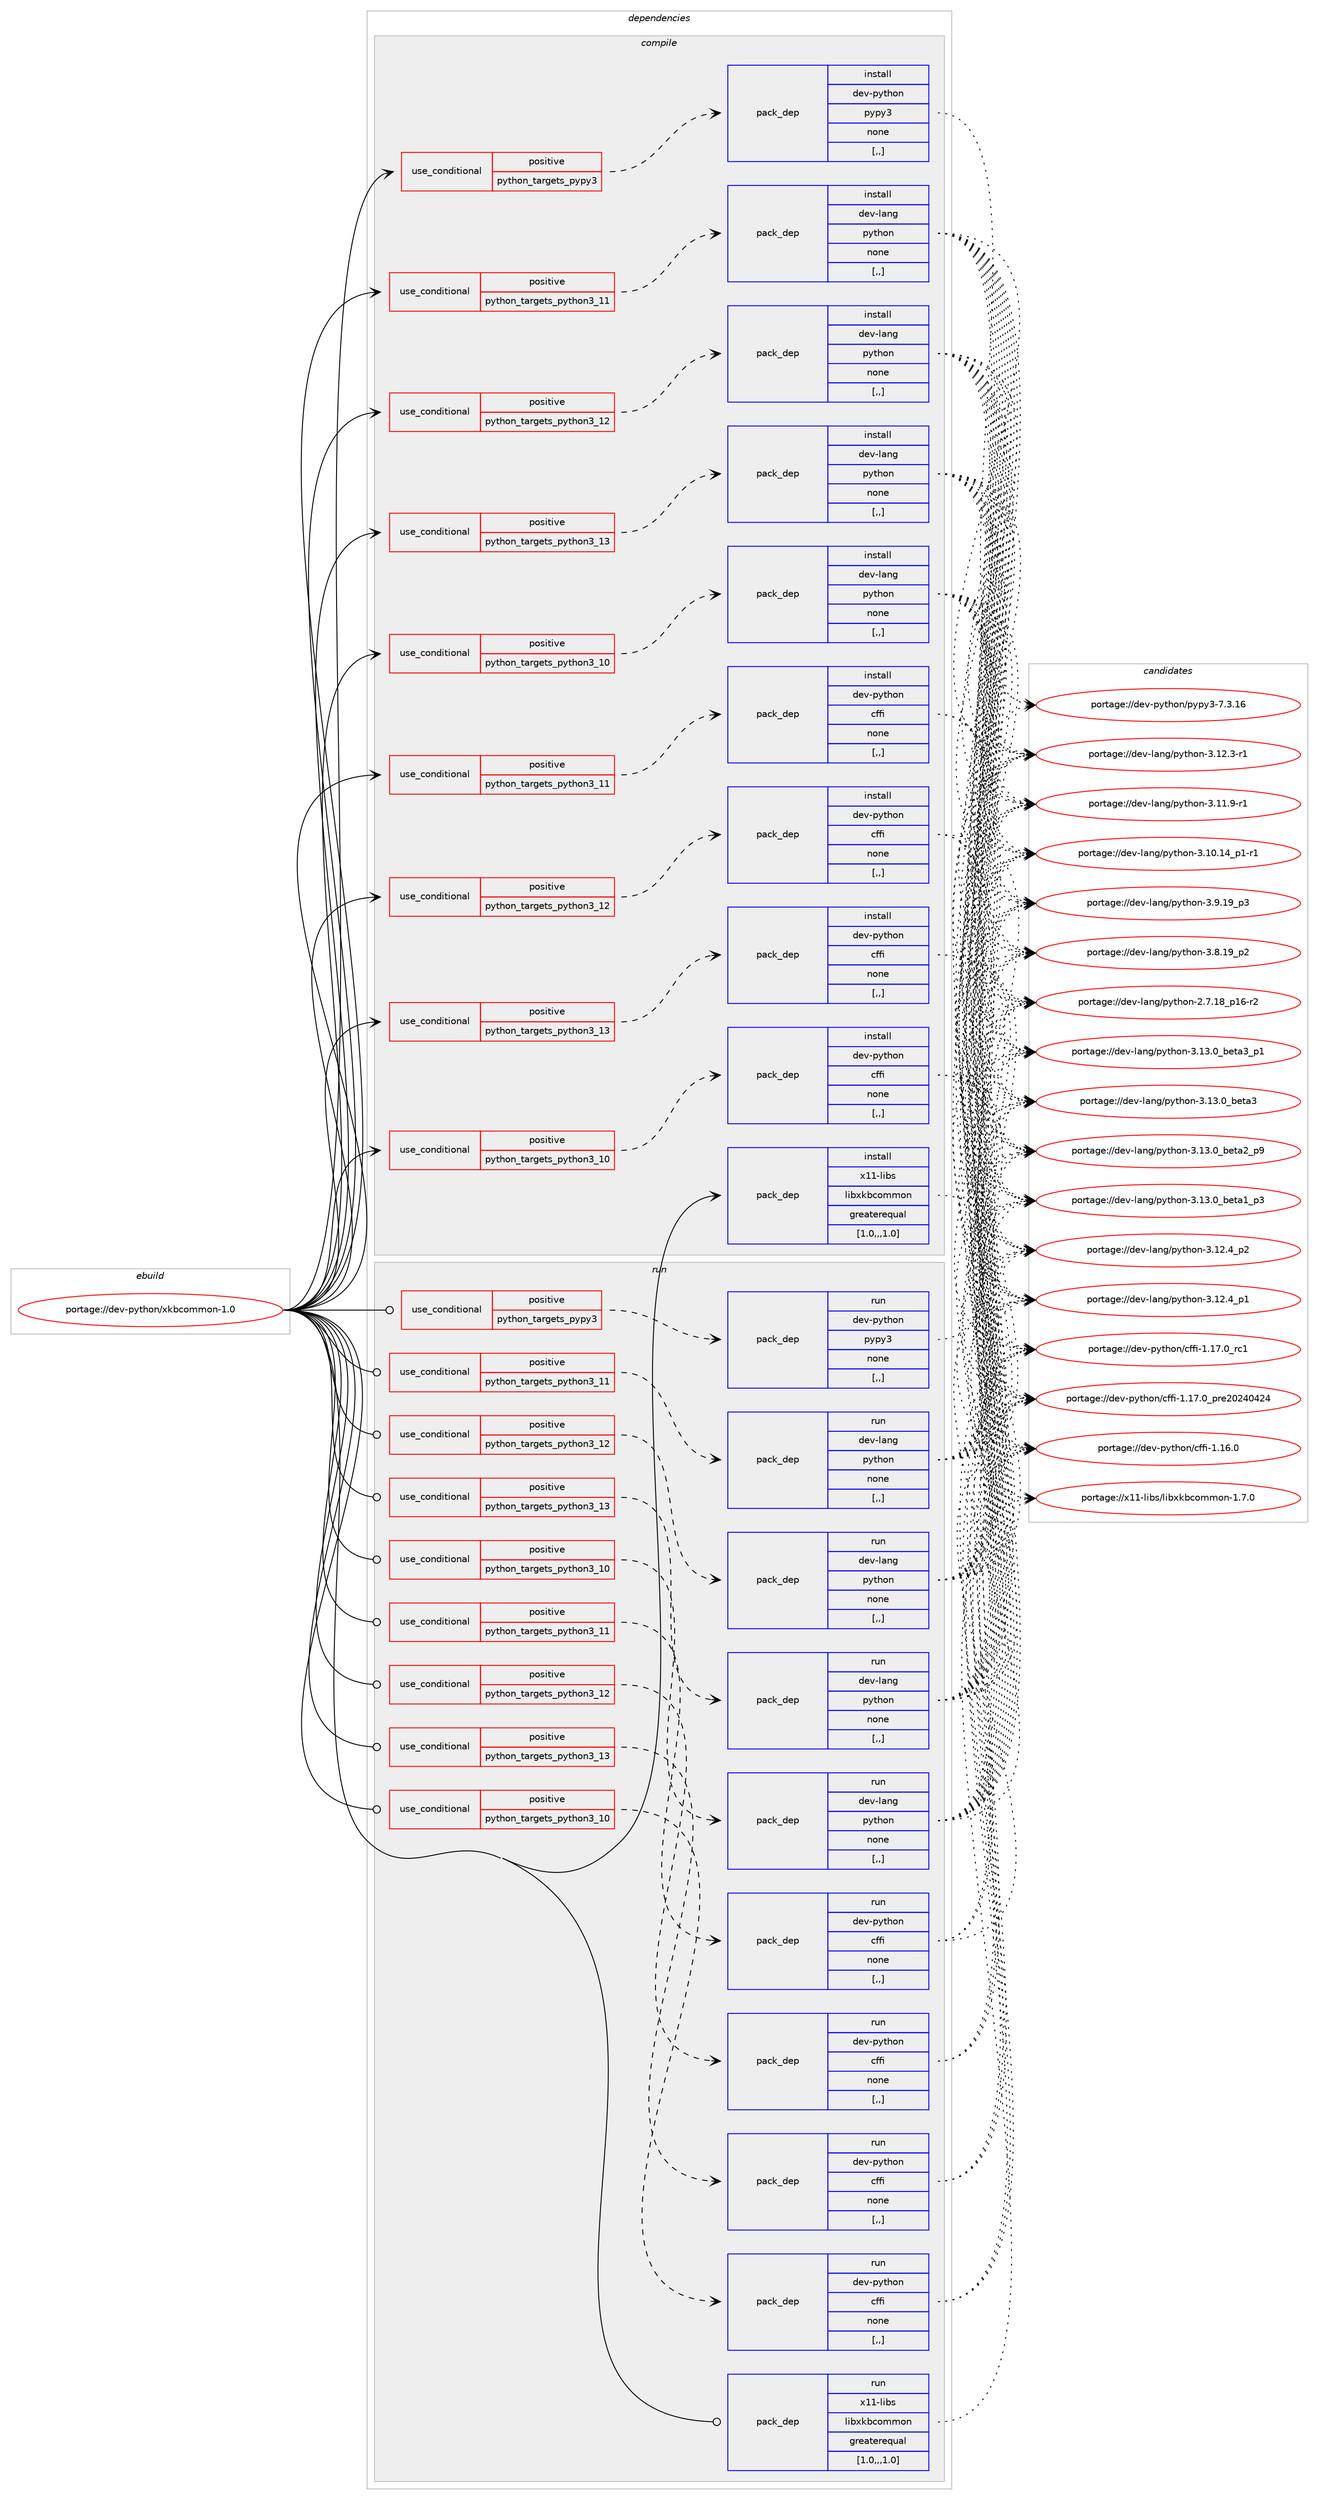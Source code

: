 digraph prolog {

# *************
# Graph options
# *************

newrank=true;
concentrate=true;
compound=true;
graph [rankdir=LR,fontname=Helvetica,fontsize=10,ranksep=1.5];#, ranksep=2.5, nodesep=0.2];
edge  [arrowhead=vee];
node  [fontname=Helvetica,fontsize=10];

# **********
# The ebuild
# **********

subgraph cluster_leftcol {
color=gray;
label=<<i>ebuild</i>>;
id [label="portage://dev-python/xkbcommon-1.0", color=red, width=4, href="../dev-python/xkbcommon-1.0.svg"];
}

# ****************
# The dependencies
# ****************

subgraph cluster_midcol {
color=gray;
label=<<i>dependencies</i>>;
subgraph cluster_compile {
fillcolor="#eeeeee";
style=filled;
label=<<i>compile</i>>;
subgraph cond41142 {
dependency167223 [label=<<TABLE BORDER="0" CELLBORDER="1" CELLSPACING="0" CELLPADDING="4"><TR><TD ROWSPAN="3" CELLPADDING="10">use_conditional</TD></TR><TR><TD>positive</TD></TR><TR><TD>python_targets_pypy3</TD></TR></TABLE>>, shape=none, color=red];
subgraph pack124808 {
dependency167224 [label=<<TABLE BORDER="0" CELLBORDER="1" CELLSPACING="0" CELLPADDING="4" WIDTH="220"><TR><TD ROWSPAN="6" CELLPADDING="30">pack_dep</TD></TR><TR><TD WIDTH="110">install</TD></TR><TR><TD>dev-python</TD></TR><TR><TD>pypy3</TD></TR><TR><TD>none</TD></TR><TR><TD>[,,]</TD></TR></TABLE>>, shape=none, color=blue];
}
dependency167223:e -> dependency167224:w [weight=20,style="dashed",arrowhead="vee"];
}
id:e -> dependency167223:w [weight=20,style="solid",arrowhead="vee"];
subgraph cond41143 {
dependency167225 [label=<<TABLE BORDER="0" CELLBORDER="1" CELLSPACING="0" CELLPADDING="4"><TR><TD ROWSPAN="3" CELLPADDING="10">use_conditional</TD></TR><TR><TD>positive</TD></TR><TR><TD>python_targets_python3_10</TD></TR></TABLE>>, shape=none, color=red];
subgraph pack124809 {
dependency167226 [label=<<TABLE BORDER="0" CELLBORDER="1" CELLSPACING="0" CELLPADDING="4" WIDTH="220"><TR><TD ROWSPAN="6" CELLPADDING="30">pack_dep</TD></TR><TR><TD WIDTH="110">install</TD></TR><TR><TD>dev-lang</TD></TR><TR><TD>python</TD></TR><TR><TD>none</TD></TR><TR><TD>[,,]</TD></TR></TABLE>>, shape=none, color=blue];
}
dependency167225:e -> dependency167226:w [weight=20,style="dashed",arrowhead="vee"];
}
id:e -> dependency167225:w [weight=20,style="solid",arrowhead="vee"];
subgraph cond41144 {
dependency167227 [label=<<TABLE BORDER="0" CELLBORDER="1" CELLSPACING="0" CELLPADDING="4"><TR><TD ROWSPAN="3" CELLPADDING="10">use_conditional</TD></TR><TR><TD>positive</TD></TR><TR><TD>python_targets_python3_10</TD></TR></TABLE>>, shape=none, color=red];
subgraph pack124810 {
dependency167228 [label=<<TABLE BORDER="0" CELLBORDER="1" CELLSPACING="0" CELLPADDING="4" WIDTH="220"><TR><TD ROWSPAN="6" CELLPADDING="30">pack_dep</TD></TR><TR><TD WIDTH="110">install</TD></TR><TR><TD>dev-python</TD></TR><TR><TD>cffi</TD></TR><TR><TD>none</TD></TR><TR><TD>[,,]</TD></TR></TABLE>>, shape=none, color=blue];
}
dependency167227:e -> dependency167228:w [weight=20,style="dashed",arrowhead="vee"];
}
id:e -> dependency167227:w [weight=20,style="solid",arrowhead="vee"];
subgraph cond41145 {
dependency167229 [label=<<TABLE BORDER="0" CELLBORDER="1" CELLSPACING="0" CELLPADDING="4"><TR><TD ROWSPAN="3" CELLPADDING="10">use_conditional</TD></TR><TR><TD>positive</TD></TR><TR><TD>python_targets_python3_11</TD></TR></TABLE>>, shape=none, color=red];
subgraph pack124811 {
dependency167230 [label=<<TABLE BORDER="0" CELLBORDER="1" CELLSPACING="0" CELLPADDING="4" WIDTH="220"><TR><TD ROWSPAN="6" CELLPADDING="30">pack_dep</TD></TR><TR><TD WIDTH="110">install</TD></TR><TR><TD>dev-lang</TD></TR><TR><TD>python</TD></TR><TR><TD>none</TD></TR><TR><TD>[,,]</TD></TR></TABLE>>, shape=none, color=blue];
}
dependency167229:e -> dependency167230:w [weight=20,style="dashed",arrowhead="vee"];
}
id:e -> dependency167229:w [weight=20,style="solid",arrowhead="vee"];
subgraph cond41146 {
dependency167231 [label=<<TABLE BORDER="0" CELLBORDER="1" CELLSPACING="0" CELLPADDING="4"><TR><TD ROWSPAN="3" CELLPADDING="10">use_conditional</TD></TR><TR><TD>positive</TD></TR><TR><TD>python_targets_python3_11</TD></TR></TABLE>>, shape=none, color=red];
subgraph pack124812 {
dependency167232 [label=<<TABLE BORDER="0" CELLBORDER="1" CELLSPACING="0" CELLPADDING="4" WIDTH="220"><TR><TD ROWSPAN="6" CELLPADDING="30">pack_dep</TD></TR><TR><TD WIDTH="110">install</TD></TR><TR><TD>dev-python</TD></TR><TR><TD>cffi</TD></TR><TR><TD>none</TD></TR><TR><TD>[,,]</TD></TR></TABLE>>, shape=none, color=blue];
}
dependency167231:e -> dependency167232:w [weight=20,style="dashed",arrowhead="vee"];
}
id:e -> dependency167231:w [weight=20,style="solid",arrowhead="vee"];
subgraph cond41147 {
dependency167233 [label=<<TABLE BORDER="0" CELLBORDER="1" CELLSPACING="0" CELLPADDING="4"><TR><TD ROWSPAN="3" CELLPADDING="10">use_conditional</TD></TR><TR><TD>positive</TD></TR><TR><TD>python_targets_python3_12</TD></TR></TABLE>>, shape=none, color=red];
subgraph pack124813 {
dependency167234 [label=<<TABLE BORDER="0" CELLBORDER="1" CELLSPACING="0" CELLPADDING="4" WIDTH="220"><TR><TD ROWSPAN="6" CELLPADDING="30">pack_dep</TD></TR><TR><TD WIDTH="110">install</TD></TR><TR><TD>dev-lang</TD></TR><TR><TD>python</TD></TR><TR><TD>none</TD></TR><TR><TD>[,,]</TD></TR></TABLE>>, shape=none, color=blue];
}
dependency167233:e -> dependency167234:w [weight=20,style="dashed",arrowhead="vee"];
}
id:e -> dependency167233:w [weight=20,style="solid",arrowhead="vee"];
subgraph cond41148 {
dependency167235 [label=<<TABLE BORDER="0" CELLBORDER="1" CELLSPACING="0" CELLPADDING="4"><TR><TD ROWSPAN="3" CELLPADDING="10">use_conditional</TD></TR><TR><TD>positive</TD></TR><TR><TD>python_targets_python3_12</TD></TR></TABLE>>, shape=none, color=red];
subgraph pack124814 {
dependency167236 [label=<<TABLE BORDER="0" CELLBORDER="1" CELLSPACING="0" CELLPADDING="4" WIDTH="220"><TR><TD ROWSPAN="6" CELLPADDING="30">pack_dep</TD></TR><TR><TD WIDTH="110">install</TD></TR><TR><TD>dev-python</TD></TR><TR><TD>cffi</TD></TR><TR><TD>none</TD></TR><TR><TD>[,,]</TD></TR></TABLE>>, shape=none, color=blue];
}
dependency167235:e -> dependency167236:w [weight=20,style="dashed",arrowhead="vee"];
}
id:e -> dependency167235:w [weight=20,style="solid",arrowhead="vee"];
subgraph cond41149 {
dependency167237 [label=<<TABLE BORDER="0" CELLBORDER="1" CELLSPACING="0" CELLPADDING="4"><TR><TD ROWSPAN="3" CELLPADDING="10">use_conditional</TD></TR><TR><TD>positive</TD></TR><TR><TD>python_targets_python3_13</TD></TR></TABLE>>, shape=none, color=red];
subgraph pack124815 {
dependency167238 [label=<<TABLE BORDER="0" CELLBORDER="1" CELLSPACING="0" CELLPADDING="4" WIDTH="220"><TR><TD ROWSPAN="6" CELLPADDING="30">pack_dep</TD></TR><TR><TD WIDTH="110">install</TD></TR><TR><TD>dev-lang</TD></TR><TR><TD>python</TD></TR><TR><TD>none</TD></TR><TR><TD>[,,]</TD></TR></TABLE>>, shape=none, color=blue];
}
dependency167237:e -> dependency167238:w [weight=20,style="dashed",arrowhead="vee"];
}
id:e -> dependency167237:w [weight=20,style="solid",arrowhead="vee"];
subgraph cond41150 {
dependency167239 [label=<<TABLE BORDER="0" CELLBORDER="1" CELLSPACING="0" CELLPADDING="4"><TR><TD ROWSPAN="3" CELLPADDING="10">use_conditional</TD></TR><TR><TD>positive</TD></TR><TR><TD>python_targets_python3_13</TD></TR></TABLE>>, shape=none, color=red];
subgraph pack124816 {
dependency167240 [label=<<TABLE BORDER="0" CELLBORDER="1" CELLSPACING="0" CELLPADDING="4" WIDTH="220"><TR><TD ROWSPAN="6" CELLPADDING="30">pack_dep</TD></TR><TR><TD WIDTH="110">install</TD></TR><TR><TD>dev-python</TD></TR><TR><TD>cffi</TD></TR><TR><TD>none</TD></TR><TR><TD>[,,]</TD></TR></TABLE>>, shape=none, color=blue];
}
dependency167239:e -> dependency167240:w [weight=20,style="dashed",arrowhead="vee"];
}
id:e -> dependency167239:w [weight=20,style="solid",arrowhead="vee"];
subgraph pack124817 {
dependency167241 [label=<<TABLE BORDER="0" CELLBORDER="1" CELLSPACING="0" CELLPADDING="4" WIDTH="220"><TR><TD ROWSPAN="6" CELLPADDING="30">pack_dep</TD></TR><TR><TD WIDTH="110">install</TD></TR><TR><TD>x11-libs</TD></TR><TR><TD>libxkbcommon</TD></TR><TR><TD>greaterequal</TD></TR><TR><TD>[1.0,,,1.0]</TD></TR></TABLE>>, shape=none, color=blue];
}
id:e -> dependency167241:w [weight=20,style="solid",arrowhead="vee"];
}
subgraph cluster_compileandrun {
fillcolor="#eeeeee";
style=filled;
label=<<i>compile and run</i>>;
}
subgraph cluster_run {
fillcolor="#eeeeee";
style=filled;
label=<<i>run</i>>;
subgraph cond41151 {
dependency167242 [label=<<TABLE BORDER="0" CELLBORDER="1" CELLSPACING="0" CELLPADDING="4"><TR><TD ROWSPAN="3" CELLPADDING="10">use_conditional</TD></TR><TR><TD>positive</TD></TR><TR><TD>python_targets_pypy3</TD></TR></TABLE>>, shape=none, color=red];
subgraph pack124818 {
dependency167243 [label=<<TABLE BORDER="0" CELLBORDER="1" CELLSPACING="0" CELLPADDING="4" WIDTH="220"><TR><TD ROWSPAN="6" CELLPADDING="30">pack_dep</TD></TR><TR><TD WIDTH="110">run</TD></TR><TR><TD>dev-python</TD></TR><TR><TD>pypy3</TD></TR><TR><TD>none</TD></TR><TR><TD>[,,]</TD></TR></TABLE>>, shape=none, color=blue];
}
dependency167242:e -> dependency167243:w [weight=20,style="dashed",arrowhead="vee"];
}
id:e -> dependency167242:w [weight=20,style="solid",arrowhead="odot"];
subgraph cond41152 {
dependency167244 [label=<<TABLE BORDER="0" CELLBORDER="1" CELLSPACING="0" CELLPADDING="4"><TR><TD ROWSPAN="3" CELLPADDING="10">use_conditional</TD></TR><TR><TD>positive</TD></TR><TR><TD>python_targets_python3_10</TD></TR></TABLE>>, shape=none, color=red];
subgraph pack124819 {
dependency167245 [label=<<TABLE BORDER="0" CELLBORDER="1" CELLSPACING="0" CELLPADDING="4" WIDTH="220"><TR><TD ROWSPAN="6" CELLPADDING="30">pack_dep</TD></TR><TR><TD WIDTH="110">run</TD></TR><TR><TD>dev-lang</TD></TR><TR><TD>python</TD></TR><TR><TD>none</TD></TR><TR><TD>[,,]</TD></TR></TABLE>>, shape=none, color=blue];
}
dependency167244:e -> dependency167245:w [weight=20,style="dashed",arrowhead="vee"];
}
id:e -> dependency167244:w [weight=20,style="solid",arrowhead="odot"];
subgraph cond41153 {
dependency167246 [label=<<TABLE BORDER="0" CELLBORDER="1" CELLSPACING="0" CELLPADDING="4"><TR><TD ROWSPAN="3" CELLPADDING="10">use_conditional</TD></TR><TR><TD>positive</TD></TR><TR><TD>python_targets_python3_10</TD></TR></TABLE>>, shape=none, color=red];
subgraph pack124820 {
dependency167247 [label=<<TABLE BORDER="0" CELLBORDER="1" CELLSPACING="0" CELLPADDING="4" WIDTH="220"><TR><TD ROWSPAN="6" CELLPADDING="30">pack_dep</TD></TR><TR><TD WIDTH="110">run</TD></TR><TR><TD>dev-python</TD></TR><TR><TD>cffi</TD></TR><TR><TD>none</TD></TR><TR><TD>[,,]</TD></TR></TABLE>>, shape=none, color=blue];
}
dependency167246:e -> dependency167247:w [weight=20,style="dashed",arrowhead="vee"];
}
id:e -> dependency167246:w [weight=20,style="solid",arrowhead="odot"];
subgraph cond41154 {
dependency167248 [label=<<TABLE BORDER="0" CELLBORDER="1" CELLSPACING="0" CELLPADDING="4"><TR><TD ROWSPAN="3" CELLPADDING="10">use_conditional</TD></TR><TR><TD>positive</TD></TR><TR><TD>python_targets_python3_11</TD></TR></TABLE>>, shape=none, color=red];
subgraph pack124821 {
dependency167249 [label=<<TABLE BORDER="0" CELLBORDER="1" CELLSPACING="0" CELLPADDING="4" WIDTH="220"><TR><TD ROWSPAN="6" CELLPADDING="30">pack_dep</TD></TR><TR><TD WIDTH="110">run</TD></TR><TR><TD>dev-lang</TD></TR><TR><TD>python</TD></TR><TR><TD>none</TD></TR><TR><TD>[,,]</TD></TR></TABLE>>, shape=none, color=blue];
}
dependency167248:e -> dependency167249:w [weight=20,style="dashed",arrowhead="vee"];
}
id:e -> dependency167248:w [weight=20,style="solid",arrowhead="odot"];
subgraph cond41155 {
dependency167250 [label=<<TABLE BORDER="0" CELLBORDER="1" CELLSPACING="0" CELLPADDING="4"><TR><TD ROWSPAN="3" CELLPADDING="10">use_conditional</TD></TR><TR><TD>positive</TD></TR><TR><TD>python_targets_python3_11</TD></TR></TABLE>>, shape=none, color=red];
subgraph pack124822 {
dependency167251 [label=<<TABLE BORDER="0" CELLBORDER="1" CELLSPACING="0" CELLPADDING="4" WIDTH="220"><TR><TD ROWSPAN="6" CELLPADDING="30">pack_dep</TD></TR><TR><TD WIDTH="110">run</TD></TR><TR><TD>dev-python</TD></TR><TR><TD>cffi</TD></TR><TR><TD>none</TD></TR><TR><TD>[,,]</TD></TR></TABLE>>, shape=none, color=blue];
}
dependency167250:e -> dependency167251:w [weight=20,style="dashed",arrowhead="vee"];
}
id:e -> dependency167250:w [weight=20,style="solid",arrowhead="odot"];
subgraph cond41156 {
dependency167252 [label=<<TABLE BORDER="0" CELLBORDER="1" CELLSPACING="0" CELLPADDING="4"><TR><TD ROWSPAN="3" CELLPADDING="10">use_conditional</TD></TR><TR><TD>positive</TD></TR><TR><TD>python_targets_python3_12</TD></TR></TABLE>>, shape=none, color=red];
subgraph pack124823 {
dependency167253 [label=<<TABLE BORDER="0" CELLBORDER="1" CELLSPACING="0" CELLPADDING="4" WIDTH="220"><TR><TD ROWSPAN="6" CELLPADDING="30">pack_dep</TD></TR><TR><TD WIDTH="110">run</TD></TR><TR><TD>dev-lang</TD></TR><TR><TD>python</TD></TR><TR><TD>none</TD></TR><TR><TD>[,,]</TD></TR></TABLE>>, shape=none, color=blue];
}
dependency167252:e -> dependency167253:w [weight=20,style="dashed",arrowhead="vee"];
}
id:e -> dependency167252:w [weight=20,style="solid",arrowhead="odot"];
subgraph cond41157 {
dependency167254 [label=<<TABLE BORDER="0" CELLBORDER="1" CELLSPACING="0" CELLPADDING="4"><TR><TD ROWSPAN="3" CELLPADDING="10">use_conditional</TD></TR><TR><TD>positive</TD></TR><TR><TD>python_targets_python3_12</TD></TR></TABLE>>, shape=none, color=red];
subgraph pack124824 {
dependency167255 [label=<<TABLE BORDER="0" CELLBORDER="1" CELLSPACING="0" CELLPADDING="4" WIDTH="220"><TR><TD ROWSPAN="6" CELLPADDING="30">pack_dep</TD></TR><TR><TD WIDTH="110">run</TD></TR><TR><TD>dev-python</TD></TR><TR><TD>cffi</TD></TR><TR><TD>none</TD></TR><TR><TD>[,,]</TD></TR></TABLE>>, shape=none, color=blue];
}
dependency167254:e -> dependency167255:w [weight=20,style="dashed",arrowhead="vee"];
}
id:e -> dependency167254:w [weight=20,style="solid",arrowhead="odot"];
subgraph cond41158 {
dependency167256 [label=<<TABLE BORDER="0" CELLBORDER="1" CELLSPACING="0" CELLPADDING="4"><TR><TD ROWSPAN="3" CELLPADDING="10">use_conditional</TD></TR><TR><TD>positive</TD></TR><TR><TD>python_targets_python3_13</TD></TR></TABLE>>, shape=none, color=red];
subgraph pack124825 {
dependency167257 [label=<<TABLE BORDER="0" CELLBORDER="1" CELLSPACING="0" CELLPADDING="4" WIDTH="220"><TR><TD ROWSPAN="6" CELLPADDING="30">pack_dep</TD></TR><TR><TD WIDTH="110">run</TD></TR><TR><TD>dev-lang</TD></TR><TR><TD>python</TD></TR><TR><TD>none</TD></TR><TR><TD>[,,]</TD></TR></TABLE>>, shape=none, color=blue];
}
dependency167256:e -> dependency167257:w [weight=20,style="dashed",arrowhead="vee"];
}
id:e -> dependency167256:w [weight=20,style="solid",arrowhead="odot"];
subgraph cond41159 {
dependency167258 [label=<<TABLE BORDER="0" CELLBORDER="1" CELLSPACING="0" CELLPADDING="4"><TR><TD ROWSPAN="3" CELLPADDING="10">use_conditional</TD></TR><TR><TD>positive</TD></TR><TR><TD>python_targets_python3_13</TD></TR></TABLE>>, shape=none, color=red];
subgraph pack124826 {
dependency167259 [label=<<TABLE BORDER="0" CELLBORDER="1" CELLSPACING="0" CELLPADDING="4" WIDTH="220"><TR><TD ROWSPAN="6" CELLPADDING="30">pack_dep</TD></TR><TR><TD WIDTH="110">run</TD></TR><TR><TD>dev-python</TD></TR><TR><TD>cffi</TD></TR><TR><TD>none</TD></TR><TR><TD>[,,]</TD></TR></TABLE>>, shape=none, color=blue];
}
dependency167258:e -> dependency167259:w [weight=20,style="dashed",arrowhead="vee"];
}
id:e -> dependency167258:w [weight=20,style="solid",arrowhead="odot"];
subgraph pack124827 {
dependency167260 [label=<<TABLE BORDER="0" CELLBORDER="1" CELLSPACING="0" CELLPADDING="4" WIDTH="220"><TR><TD ROWSPAN="6" CELLPADDING="30">pack_dep</TD></TR><TR><TD WIDTH="110">run</TD></TR><TR><TD>x11-libs</TD></TR><TR><TD>libxkbcommon</TD></TR><TR><TD>greaterequal</TD></TR><TR><TD>[1.0,,,1.0]</TD></TR></TABLE>>, shape=none, color=blue];
}
id:e -> dependency167260:w [weight=20,style="solid",arrowhead="odot"];
}
}

# **************
# The candidates
# **************

subgraph cluster_choices {
rank=same;
color=gray;
label=<<i>candidates</i>>;

subgraph choice124808 {
color=black;
nodesep=1;
choice10010111845112121116104111110471121211121215145554651464954 [label="portage://dev-python/pypy3-7.3.16", color=red, width=4,href="../dev-python/pypy3-7.3.16.svg"];
dependency167224:e -> choice10010111845112121116104111110471121211121215145554651464954:w [style=dotted,weight="100"];
}
subgraph choice124809 {
color=black;
nodesep=1;
choice10010111845108971101034711212111610411111045514649514648959810111697519511249 [label="portage://dev-lang/python-3.13.0_beta3_p1", color=red, width=4,href="../dev-lang/python-3.13.0_beta3_p1.svg"];
choice1001011184510897110103471121211161041111104551464951464895981011169751 [label="portage://dev-lang/python-3.13.0_beta3", color=red, width=4,href="../dev-lang/python-3.13.0_beta3.svg"];
choice10010111845108971101034711212111610411111045514649514648959810111697509511257 [label="portage://dev-lang/python-3.13.0_beta2_p9", color=red, width=4,href="../dev-lang/python-3.13.0_beta2_p9.svg"];
choice10010111845108971101034711212111610411111045514649514648959810111697499511251 [label="portage://dev-lang/python-3.13.0_beta1_p3", color=red, width=4,href="../dev-lang/python-3.13.0_beta1_p3.svg"];
choice100101118451089711010347112121116104111110455146495046529511250 [label="portage://dev-lang/python-3.12.4_p2", color=red, width=4,href="../dev-lang/python-3.12.4_p2.svg"];
choice100101118451089711010347112121116104111110455146495046529511249 [label="portage://dev-lang/python-3.12.4_p1", color=red, width=4,href="../dev-lang/python-3.12.4_p1.svg"];
choice100101118451089711010347112121116104111110455146495046514511449 [label="portage://dev-lang/python-3.12.3-r1", color=red, width=4,href="../dev-lang/python-3.12.3-r1.svg"];
choice100101118451089711010347112121116104111110455146494946574511449 [label="portage://dev-lang/python-3.11.9-r1", color=red, width=4,href="../dev-lang/python-3.11.9-r1.svg"];
choice100101118451089711010347112121116104111110455146494846495295112494511449 [label="portage://dev-lang/python-3.10.14_p1-r1", color=red, width=4,href="../dev-lang/python-3.10.14_p1-r1.svg"];
choice100101118451089711010347112121116104111110455146574649579511251 [label="portage://dev-lang/python-3.9.19_p3", color=red, width=4,href="../dev-lang/python-3.9.19_p3.svg"];
choice100101118451089711010347112121116104111110455146564649579511250 [label="portage://dev-lang/python-3.8.19_p2", color=red, width=4,href="../dev-lang/python-3.8.19_p2.svg"];
choice100101118451089711010347112121116104111110455046554649569511249544511450 [label="portage://dev-lang/python-2.7.18_p16-r2", color=red, width=4,href="../dev-lang/python-2.7.18_p16-r2.svg"];
dependency167226:e -> choice10010111845108971101034711212111610411111045514649514648959810111697519511249:w [style=dotted,weight="100"];
dependency167226:e -> choice1001011184510897110103471121211161041111104551464951464895981011169751:w [style=dotted,weight="100"];
dependency167226:e -> choice10010111845108971101034711212111610411111045514649514648959810111697509511257:w [style=dotted,weight="100"];
dependency167226:e -> choice10010111845108971101034711212111610411111045514649514648959810111697499511251:w [style=dotted,weight="100"];
dependency167226:e -> choice100101118451089711010347112121116104111110455146495046529511250:w [style=dotted,weight="100"];
dependency167226:e -> choice100101118451089711010347112121116104111110455146495046529511249:w [style=dotted,weight="100"];
dependency167226:e -> choice100101118451089711010347112121116104111110455146495046514511449:w [style=dotted,weight="100"];
dependency167226:e -> choice100101118451089711010347112121116104111110455146494946574511449:w [style=dotted,weight="100"];
dependency167226:e -> choice100101118451089711010347112121116104111110455146494846495295112494511449:w [style=dotted,weight="100"];
dependency167226:e -> choice100101118451089711010347112121116104111110455146574649579511251:w [style=dotted,weight="100"];
dependency167226:e -> choice100101118451089711010347112121116104111110455146564649579511250:w [style=dotted,weight="100"];
dependency167226:e -> choice100101118451089711010347112121116104111110455046554649569511249544511450:w [style=dotted,weight="100"];
}
subgraph choice124810 {
color=black;
nodesep=1;
choice10010111845112121116104111110479910210210545494649554648951149949 [label="portage://dev-python/cffi-1.17.0_rc1", color=red, width=4,href="../dev-python/cffi-1.17.0_rc1.svg"];
choice10010111845112121116104111110479910210210545494649554648951121141015048505248525052 [label="portage://dev-python/cffi-1.17.0_pre20240424", color=red, width=4,href="../dev-python/cffi-1.17.0_pre20240424.svg"];
choice10010111845112121116104111110479910210210545494649544648 [label="portage://dev-python/cffi-1.16.0", color=red, width=4,href="../dev-python/cffi-1.16.0.svg"];
dependency167228:e -> choice10010111845112121116104111110479910210210545494649554648951149949:w [style=dotted,weight="100"];
dependency167228:e -> choice10010111845112121116104111110479910210210545494649554648951121141015048505248525052:w [style=dotted,weight="100"];
dependency167228:e -> choice10010111845112121116104111110479910210210545494649544648:w [style=dotted,weight="100"];
}
subgraph choice124811 {
color=black;
nodesep=1;
choice10010111845108971101034711212111610411111045514649514648959810111697519511249 [label="portage://dev-lang/python-3.13.0_beta3_p1", color=red, width=4,href="../dev-lang/python-3.13.0_beta3_p1.svg"];
choice1001011184510897110103471121211161041111104551464951464895981011169751 [label="portage://dev-lang/python-3.13.0_beta3", color=red, width=4,href="../dev-lang/python-3.13.0_beta3.svg"];
choice10010111845108971101034711212111610411111045514649514648959810111697509511257 [label="portage://dev-lang/python-3.13.0_beta2_p9", color=red, width=4,href="../dev-lang/python-3.13.0_beta2_p9.svg"];
choice10010111845108971101034711212111610411111045514649514648959810111697499511251 [label="portage://dev-lang/python-3.13.0_beta1_p3", color=red, width=4,href="../dev-lang/python-3.13.0_beta1_p3.svg"];
choice100101118451089711010347112121116104111110455146495046529511250 [label="portage://dev-lang/python-3.12.4_p2", color=red, width=4,href="../dev-lang/python-3.12.4_p2.svg"];
choice100101118451089711010347112121116104111110455146495046529511249 [label="portage://dev-lang/python-3.12.4_p1", color=red, width=4,href="../dev-lang/python-3.12.4_p1.svg"];
choice100101118451089711010347112121116104111110455146495046514511449 [label="portage://dev-lang/python-3.12.3-r1", color=red, width=4,href="../dev-lang/python-3.12.3-r1.svg"];
choice100101118451089711010347112121116104111110455146494946574511449 [label="portage://dev-lang/python-3.11.9-r1", color=red, width=4,href="../dev-lang/python-3.11.9-r1.svg"];
choice100101118451089711010347112121116104111110455146494846495295112494511449 [label="portage://dev-lang/python-3.10.14_p1-r1", color=red, width=4,href="../dev-lang/python-3.10.14_p1-r1.svg"];
choice100101118451089711010347112121116104111110455146574649579511251 [label="portage://dev-lang/python-3.9.19_p3", color=red, width=4,href="../dev-lang/python-3.9.19_p3.svg"];
choice100101118451089711010347112121116104111110455146564649579511250 [label="portage://dev-lang/python-3.8.19_p2", color=red, width=4,href="../dev-lang/python-3.8.19_p2.svg"];
choice100101118451089711010347112121116104111110455046554649569511249544511450 [label="portage://dev-lang/python-2.7.18_p16-r2", color=red, width=4,href="../dev-lang/python-2.7.18_p16-r2.svg"];
dependency167230:e -> choice10010111845108971101034711212111610411111045514649514648959810111697519511249:w [style=dotted,weight="100"];
dependency167230:e -> choice1001011184510897110103471121211161041111104551464951464895981011169751:w [style=dotted,weight="100"];
dependency167230:e -> choice10010111845108971101034711212111610411111045514649514648959810111697509511257:w [style=dotted,weight="100"];
dependency167230:e -> choice10010111845108971101034711212111610411111045514649514648959810111697499511251:w [style=dotted,weight="100"];
dependency167230:e -> choice100101118451089711010347112121116104111110455146495046529511250:w [style=dotted,weight="100"];
dependency167230:e -> choice100101118451089711010347112121116104111110455146495046529511249:w [style=dotted,weight="100"];
dependency167230:e -> choice100101118451089711010347112121116104111110455146495046514511449:w [style=dotted,weight="100"];
dependency167230:e -> choice100101118451089711010347112121116104111110455146494946574511449:w [style=dotted,weight="100"];
dependency167230:e -> choice100101118451089711010347112121116104111110455146494846495295112494511449:w [style=dotted,weight="100"];
dependency167230:e -> choice100101118451089711010347112121116104111110455146574649579511251:w [style=dotted,weight="100"];
dependency167230:e -> choice100101118451089711010347112121116104111110455146564649579511250:w [style=dotted,weight="100"];
dependency167230:e -> choice100101118451089711010347112121116104111110455046554649569511249544511450:w [style=dotted,weight="100"];
}
subgraph choice124812 {
color=black;
nodesep=1;
choice10010111845112121116104111110479910210210545494649554648951149949 [label="portage://dev-python/cffi-1.17.0_rc1", color=red, width=4,href="../dev-python/cffi-1.17.0_rc1.svg"];
choice10010111845112121116104111110479910210210545494649554648951121141015048505248525052 [label="portage://dev-python/cffi-1.17.0_pre20240424", color=red, width=4,href="../dev-python/cffi-1.17.0_pre20240424.svg"];
choice10010111845112121116104111110479910210210545494649544648 [label="portage://dev-python/cffi-1.16.0", color=red, width=4,href="../dev-python/cffi-1.16.0.svg"];
dependency167232:e -> choice10010111845112121116104111110479910210210545494649554648951149949:w [style=dotted,weight="100"];
dependency167232:e -> choice10010111845112121116104111110479910210210545494649554648951121141015048505248525052:w [style=dotted,weight="100"];
dependency167232:e -> choice10010111845112121116104111110479910210210545494649544648:w [style=dotted,weight="100"];
}
subgraph choice124813 {
color=black;
nodesep=1;
choice10010111845108971101034711212111610411111045514649514648959810111697519511249 [label="portage://dev-lang/python-3.13.0_beta3_p1", color=red, width=4,href="../dev-lang/python-3.13.0_beta3_p1.svg"];
choice1001011184510897110103471121211161041111104551464951464895981011169751 [label="portage://dev-lang/python-3.13.0_beta3", color=red, width=4,href="../dev-lang/python-3.13.0_beta3.svg"];
choice10010111845108971101034711212111610411111045514649514648959810111697509511257 [label="portage://dev-lang/python-3.13.0_beta2_p9", color=red, width=4,href="../dev-lang/python-3.13.0_beta2_p9.svg"];
choice10010111845108971101034711212111610411111045514649514648959810111697499511251 [label="portage://dev-lang/python-3.13.0_beta1_p3", color=red, width=4,href="../dev-lang/python-3.13.0_beta1_p3.svg"];
choice100101118451089711010347112121116104111110455146495046529511250 [label="portage://dev-lang/python-3.12.4_p2", color=red, width=4,href="../dev-lang/python-3.12.4_p2.svg"];
choice100101118451089711010347112121116104111110455146495046529511249 [label="portage://dev-lang/python-3.12.4_p1", color=red, width=4,href="../dev-lang/python-3.12.4_p1.svg"];
choice100101118451089711010347112121116104111110455146495046514511449 [label="portage://dev-lang/python-3.12.3-r1", color=red, width=4,href="../dev-lang/python-3.12.3-r1.svg"];
choice100101118451089711010347112121116104111110455146494946574511449 [label="portage://dev-lang/python-3.11.9-r1", color=red, width=4,href="../dev-lang/python-3.11.9-r1.svg"];
choice100101118451089711010347112121116104111110455146494846495295112494511449 [label="portage://dev-lang/python-3.10.14_p1-r1", color=red, width=4,href="../dev-lang/python-3.10.14_p1-r1.svg"];
choice100101118451089711010347112121116104111110455146574649579511251 [label="portage://dev-lang/python-3.9.19_p3", color=red, width=4,href="../dev-lang/python-3.9.19_p3.svg"];
choice100101118451089711010347112121116104111110455146564649579511250 [label="portage://dev-lang/python-3.8.19_p2", color=red, width=4,href="../dev-lang/python-3.8.19_p2.svg"];
choice100101118451089711010347112121116104111110455046554649569511249544511450 [label="portage://dev-lang/python-2.7.18_p16-r2", color=red, width=4,href="../dev-lang/python-2.7.18_p16-r2.svg"];
dependency167234:e -> choice10010111845108971101034711212111610411111045514649514648959810111697519511249:w [style=dotted,weight="100"];
dependency167234:e -> choice1001011184510897110103471121211161041111104551464951464895981011169751:w [style=dotted,weight="100"];
dependency167234:e -> choice10010111845108971101034711212111610411111045514649514648959810111697509511257:w [style=dotted,weight="100"];
dependency167234:e -> choice10010111845108971101034711212111610411111045514649514648959810111697499511251:w [style=dotted,weight="100"];
dependency167234:e -> choice100101118451089711010347112121116104111110455146495046529511250:w [style=dotted,weight="100"];
dependency167234:e -> choice100101118451089711010347112121116104111110455146495046529511249:w [style=dotted,weight="100"];
dependency167234:e -> choice100101118451089711010347112121116104111110455146495046514511449:w [style=dotted,weight="100"];
dependency167234:e -> choice100101118451089711010347112121116104111110455146494946574511449:w [style=dotted,weight="100"];
dependency167234:e -> choice100101118451089711010347112121116104111110455146494846495295112494511449:w [style=dotted,weight="100"];
dependency167234:e -> choice100101118451089711010347112121116104111110455146574649579511251:w [style=dotted,weight="100"];
dependency167234:e -> choice100101118451089711010347112121116104111110455146564649579511250:w [style=dotted,weight="100"];
dependency167234:e -> choice100101118451089711010347112121116104111110455046554649569511249544511450:w [style=dotted,weight="100"];
}
subgraph choice124814 {
color=black;
nodesep=1;
choice10010111845112121116104111110479910210210545494649554648951149949 [label="portage://dev-python/cffi-1.17.0_rc1", color=red, width=4,href="../dev-python/cffi-1.17.0_rc1.svg"];
choice10010111845112121116104111110479910210210545494649554648951121141015048505248525052 [label="portage://dev-python/cffi-1.17.0_pre20240424", color=red, width=4,href="../dev-python/cffi-1.17.0_pre20240424.svg"];
choice10010111845112121116104111110479910210210545494649544648 [label="portage://dev-python/cffi-1.16.0", color=red, width=4,href="../dev-python/cffi-1.16.0.svg"];
dependency167236:e -> choice10010111845112121116104111110479910210210545494649554648951149949:w [style=dotted,weight="100"];
dependency167236:e -> choice10010111845112121116104111110479910210210545494649554648951121141015048505248525052:w [style=dotted,weight="100"];
dependency167236:e -> choice10010111845112121116104111110479910210210545494649544648:w [style=dotted,weight="100"];
}
subgraph choice124815 {
color=black;
nodesep=1;
choice10010111845108971101034711212111610411111045514649514648959810111697519511249 [label="portage://dev-lang/python-3.13.0_beta3_p1", color=red, width=4,href="../dev-lang/python-3.13.0_beta3_p1.svg"];
choice1001011184510897110103471121211161041111104551464951464895981011169751 [label="portage://dev-lang/python-3.13.0_beta3", color=red, width=4,href="../dev-lang/python-3.13.0_beta3.svg"];
choice10010111845108971101034711212111610411111045514649514648959810111697509511257 [label="portage://dev-lang/python-3.13.0_beta2_p9", color=red, width=4,href="../dev-lang/python-3.13.0_beta2_p9.svg"];
choice10010111845108971101034711212111610411111045514649514648959810111697499511251 [label="portage://dev-lang/python-3.13.0_beta1_p3", color=red, width=4,href="../dev-lang/python-3.13.0_beta1_p3.svg"];
choice100101118451089711010347112121116104111110455146495046529511250 [label="portage://dev-lang/python-3.12.4_p2", color=red, width=4,href="../dev-lang/python-3.12.4_p2.svg"];
choice100101118451089711010347112121116104111110455146495046529511249 [label="portage://dev-lang/python-3.12.4_p1", color=red, width=4,href="../dev-lang/python-3.12.4_p1.svg"];
choice100101118451089711010347112121116104111110455146495046514511449 [label="portage://dev-lang/python-3.12.3-r1", color=red, width=4,href="../dev-lang/python-3.12.3-r1.svg"];
choice100101118451089711010347112121116104111110455146494946574511449 [label="portage://dev-lang/python-3.11.9-r1", color=red, width=4,href="../dev-lang/python-3.11.9-r1.svg"];
choice100101118451089711010347112121116104111110455146494846495295112494511449 [label="portage://dev-lang/python-3.10.14_p1-r1", color=red, width=4,href="../dev-lang/python-3.10.14_p1-r1.svg"];
choice100101118451089711010347112121116104111110455146574649579511251 [label="portage://dev-lang/python-3.9.19_p3", color=red, width=4,href="../dev-lang/python-3.9.19_p3.svg"];
choice100101118451089711010347112121116104111110455146564649579511250 [label="portage://dev-lang/python-3.8.19_p2", color=red, width=4,href="../dev-lang/python-3.8.19_p2.svg"];
choice100101118451089711010347112121116104111110455046554649569511249544511450 [label="portage://dev-lang/python-2.7.18_p16-r2", color=red, width=4,href="../dev-lang/python-2.7.18_p16-r2.svg"];
dependency167238:e -> choice10010111845108971101034711212111610411111045514649514648959810111697519511249:w [style=dotted,weight="100"];
dependency167238:e -> choice1001011184510897110103471121211161041111104551464951464895981011169751:w [style=dotted,weight="100"];
dependency167238:e -> choice10010111845108971101034711212111610411111045514649514648959810111697509511257:w [style=dotted,weight="100"];
dependency167238:e -> choice10010111845108971101034711212111610411111045514649514648959810111697499511251:w [style=dotted,weight="100"];
dependency167238:e -> choice100101118451089711010347112121116104111110455146495046529511250:w [style=dotted,weight="100"];
dependency167238:e -> choice100101118451089711010347112121116104111110455146495046529511249:w [style=dotted,weight="100"];
dependency167238:e -> choice100101118451089711010347112121116104111110455146495046514511449:w [style=dotted,weight="100"];
dependency167238:e -> choice100101118451089711010347112121116104111110455146494946574511449:w [style=dotted,weight="100"];
dependency167238:e -> choice100101118451089711010347112121116104111110455146494846495295112494511449:w [style=dotted,weight="100"];
dependency167238:e -> choice100101118451089711010347112121116104111110455146574649579511251:w [style=dotted,weight="100"];
dependency167238:e -> choice100101118451089711010347112121116104111110455146564649579511250:w [style=dotted,weight="100"];
dependency167238:e -> choice100101118451089711010347112121116104111110455046554649569511249544511450:w [style=dotted,weight="100"];
}
subgraph choice124816 {
color=black;
nodesep=1;
choice10010111845112121116104111110479910210210545494649554648951149949 [label="portage://dev-python/cffi-1.17.0_rc1", color=red, width=4,href="../dev-python/cffi-1.17.0_rc1.svg"];
choice10010111845112121116104111110479910210210545494649554648951121141015048505248525052 [label="portage://dev-python/cffi-1.17.0_pre20240424", color=red, width=4,href="../dev-python/cffi-1.17.0_pre20240424.svg"];
choice10010111845112121116104111110479910210210545494649544648 [label="portage://dev-python/cffi-1.16.0", color=red, width=4,href="../dev-python/cffi-1.16.0.svg"];
dependency167240:e -> choice10010111845112121116104111110479910210210545494649554648951149949:w [style=dotted,weight="100"];
dependency167240:e -> choice10010111845112121116104111110479910210210545494649554648951121141015048505248525052:w [style=dotted,weight="100"];
dependency167240:e -> choice10010111845112121116104111110479910210210545494649544648:w [style=dotted,weight="100"];
}
subgraph choice124817 {
color=black;
nodesep=1;
choice1204949451081059811547108105981201079899111109109111110454946554648 [label="portage://x11-libs/libxkbcommon-1.7.0", color=red, width=4,href="../x11-libs/libxkbcommon-1.7.0.svg"];
dependency167241:e -> choice1204949451081059811547108105981201079899111109109111110454946554648:w [style=dotted,weight="100"];
}
subgraph choice124818 {
color=black;
nodesep=1;
choice10010111845112121116104111110471121211121215145554651464954 [label="portage://dev-python/pypy3-7.3.16", color=red, width=4,href="../dev-python/pypy3-7.3.16.svg"];
dependency167243:e -> choice10010111845112121116104111110471121211121215145554651464954:w [style=dotted,weight="100"];
}
subgraph choice124819 {
color=black;
nodesep=1;
choice10010111845108971101034711212111610411111045514649514648959810111697519511249 [label="portage://dev-lang/python-3.13.0_beta3_p1", color=red, width=4,href="../dev-lang/python-3.13.0_beta3_p1.svg"];
choice1001011184510897110103471121211161041111104551464951464895981011169751 [label="portage://dev-lang/python-3.13.0_beta3", color=red, width=4,href="../dev-lang/python-3.13.0_beta3.svg"];
choice10010111845108971101034711212111610411111045514649514648959810111697509511257 [label="portage://dev-lang/python-3.13.0_beta2_p9", color=red, width=4,href="../dev-lang/python-3.13.0_beta2_p9.svg"];
choice10010111845108971101034711212111610411111045514649514648959810111697499511251 [label="portage://dev-lang/python-3.13.0_beta1_p3", color=red, width=4,href="../dev-lang/python-3.13.0_beta1_p3.svg"];
choice100101118451089711010347112121116104111110455146495046529511250 [label="portage://dev-lang/python-3.12.4_p2", color=red, width=4,href="../dev-lang/python-3.12.4_p2.svg"];
choice100101118451089711010347112121116104111110455146495046529511249 [label="portage://dev-lang/python-3.12.4_p1", color=red, width=4,href="../dev-lang/python-3.12.4_p1.svg"];
choice100101118451089711010347112121116104111110455146495046514511449 [label="portage://dev-lang/python-3.12.3-r1", color=red, width=4,href="../dev-lang/python-3.12.3-r1.svg"];
choice100101118451089711010347112121116104111110455146494946574511449 [label="portage://dev-lang/python-3.11.9-r1", color=red, width=4,href="../dev-lang/python-3.11.9-r1.svg"];
choice100101118451089711010347112121116104111110455146494846495295112494511449 [label="portage://dev-lang/python-3.10.14_p1-r1", color=red, width=4,href="../dev-lang/python-3.10.14_p1-r1.svg"];
choice100101118451089711010347112121116104111110455146574649579511251 [label="portage://dev-lang/python-3.9.19_p3", color=red, width=4,href="../dev-lang/python-3.9.19_p3.svg"];
choice100101118451089711010347112121116104111110455146564649579511250 [label="portage://dev-lang/python-3.8.19_p2", color=red, width=4,href="../dev-lang/python-3.8.19_p2.svg"];
choice100101118451089711010347112121116104111110455046554649569511249544511450 [label="portage://dev-lang/python-2.7.18_p16-r2", color=red, width=4,href="../dev-lang/python-2.7.18_p16-r2.svg"];
dependency167245:e -> choice10010111845108971101034711212111610411111045514649514648959810111697519511249:w [style=dotted,weight="100"];
dependency167245:e -> choice1001011184510897110103471121211161041111104551464951464895981011169751:w [style=dotted,weight="100"];
dependency167245:e -> choice10010111845108971101034711212111610411111045514649514648959810111697509511257:w [style=dotted,weight="100"];
dependency167245:e -> choice10010111845108971101034711212111610411111045514649514648959810111697499511251:w [style=dotted,weight="100"];
dependency167245:e -> choice100101118451089711010347112121116104111110455146495046529511250:w [style=dotted,weight="100"];
dependency167245:e -> choice100101118451089711010347112121116104111110455146495046529511249:w [style=dotted,weight="100"];
dependency167245:e -> choice100101118451089711010347112121116104111110455146495046514511449:w [style=dotted,weight="100"];
dependency167245:e -> choice100101118451089711010347112121116104111110455146494946574511449:w [style=dotted,weight="100"];
dependency167245:e -> choice100101118451089711010347112121116104111110455146494846495295112494511449:w [style=dotted,weight="100"];
dependency167245:e -> choice100101118451089711010347112121116104111110455146574649579511251:w [style=dotted,weight="100"];
dependency167245:e -> choice100101118451089711010347112121116104111110455146564649579511250:w [style=dotted,weight="100"];
dependency167245:e -> choice100101118451089711010347112121116104111110455046554649569511249544511450:w [style=dotted,weight="100"];
}
subgraph choice124820 {
color=black;
nodesep=1;
choice10010111845112121116104111110479910210210545494649554648951149949 [label="portage://dev-python/cffi-1.17.0_rc1", color=red, width=4,href="../dev-python/cffi-1.17.0_rc1.svg"];
choice10010111845112121116104111110479910210210545494649554648951121141015048505248525052 [label="portage://dev-python/cffi-1.17.0_pre20240424", color=red, width=4,href="../dev-python/cffi-1.17.0_pre20240424.svg"];
choice10010111845112121116104111110479910210210545494649544648 [label="portage://dev-python/cffi-1.16.0", color=red, width=4,href="../dev-python/cffi-1.16.0.svg"];
dependency167247:e -> choice10010111845112121116104111110479910210210545494649554648951149949:w [style=dotted,weight="100"];
dependency167247:e -> choice10010111845112121116104111110479910210210545494649554648951121141015048505248525052:w [style=dotted,weight="100"];
dependency167247:e -> choice10010111845112121116104111110479910210210545494649544648:w [style=dotted,weight="100"];
}
subgraph choice124821 {
color=black;
nodesep=1;
choice10010111845108971101034711212111610411111045514649514648959810111697519511249 [label="portage://dev-lang/python-3.13.0_beta3_p1", color=red, width=4,href="../dev-lang/python-3.13.0_beta3_p1.svg"];
choice1001011184510897110103471121211161041111104551464951464895981011169751 [label="portage://dev-lang/python-3.13.0_beta3", color=red, width=4,href="../dev-lang/python-3.13.0_beta3.svg"];
choice10010111845108971101034711212111610411111045514649514648959810111697509511257 [label="portage://dev-lang/python-3.13.0_beta2_p9", color=red, width=4,href="../dev-lang/python-3.13.0_beta2_p9.svg"];
choice10010111845108971101034711212111610411111045514649514648959810111697499511251 [label="portage://dev-lang/python-3.13.0_beta1_p3", color=red, width=4,href="../dev-lang/python-3.13.0_beta1_p3.svg"];
choice100101118451089711010347112121116104111110455146495046529511250 [label="portage://dev-lang/python-3.12.4_p2", color=red, width=4,href="../dev-lang/python-3.12.4_p2.svg"];
choice100101118451089711010347112121116104111110455146495046529511249 [label="portage://dev-lang/python-3.12.4_p1", color=red, width=4,href="../dev-lang/python-3.12.4_p1.svg"];
choice100101118451089711010347112121116104111110455146495046514511449 [label="portage://dev-lang/python-3.12.3-r1", color=red, width=4,href="../dev-lang/python-3.12.3-r1.svg"];
choice100101118451089711010347112121116104111110455146494946574511449 [label="portage://dev-lang/python-3.11.9-r1", color=red, width=4,href="../dev-lang/python-3.11.9-r1.svg"];
choice100101118451089711010347112121116104111110455146494846495295112494511449 [label="portage://dev-lang/python-3.10.14_p1-r1", color=red, width=4,href="../dev-lang/python-3.10.14_p1-r1.svg"];
choice100101118451089711010347112121116104111110455146574649579511251 [label="portage://dev-lang/python-3.9.19_p3", color=red, width=4,href="../dev-lang/python-3.9.19_p3.svg"];
choice100101118451089711010347112121116104111110455146564649579511250 [label="portage://dev-lang/python-3.8.19_p2", color=red, width=4,href="../dev-lang/python-3.8.19_p2.svg"];
choice100101118451089711010347112121116104111110455046554649569511249544511450 [label="portage://dev-lang/python-2.7.18_p16-r2", color=red, width=4,href="../dev-lang/python-2.7.18_p16-r2.svg"];
dependency167249:e -> choice10010111845108971101034711212111610411111045514649514648959810111697519511249:w [style=dotted,weight="100"];
dependency167249:e -> choice1001011184510897110103471121211161041111104551464951464895981011169751:w [style=dotted,weight="100"];
dependency167249:e -> choice10010111845108971101034711212111610411111045514649514648959810111697509511257:w [style=dotted,weight="100"];
dependency167249:e -> choice10010111845108971101034711212111610411111045514649514648959810111697499511251:w [style=dotted,weight="100"];
dependency167249:e -> choice100101118451089711010347112121116104111110455146495046529511250:w [style=dotted,weight="100"];
dependency167249:e -> choice100101118451089711010347112121116104111110455146495046529511249:w [style=dotted,weight="100"];
dependency167249:e -> choice100101118451089711010347112121116104111110455146495046514511449:w [style=dotted,weight="100"];
dependency167249:e -> choice100101118451089711010347112121116104111110455146494946574511449:w [style=dotted,weight="100"];
dependency167249:e -> choice100101118451089711010347112121116104111110455146494846495295112494511449:w [style=dotted,weight="100"];
dependency167249:e -> choice100101118451089711010347112121116104111110455146574649579511251:w [style=dotted,weight="100"];
dependency167249:e -> choice100101118451089711010347112121116104111110455146564649579511250:w [style=dotted,weight="100"];
dependency167249:e -> choice100101118451089711010347112121116104111110455046554649569511249544511450:w [style=dotted,weight="100"];
}
subgraph choice124822 {
color=black;
nodesep=1;
choice10010111845112121116104111110479910210210545494649554648951149949 [label="portage://dev-python/cffi-1.17.0_rc1", color=red, width=4,href="../dev-python/cffi-1.17.0_rc1.svg"];
choice10010111845112121116104111110479910210210545494649554648951121141015048505248525052 [label="portage://dev-python/cffi-1.17.0_pre20240424", color=red, width=4,href="../dev-python/cffi-1.17.0_pre20240424.svg"];
choice10010111845112121116104111110479910210210545494649544648 [label="portage://dev-python/cffi-1.16.0", color=red, width=4,href="../dev-python/cffi-1.16.0.svg"];
dependency167251:e -> choice10010111845112121116104111110479910210210545494649554648951149949:w [style=dotted,weight="100"];
dependency167251:e -> choice10010111845112121116104111110479910210210545494649554648951121141015048505248525052:w [style=dotted,weight="100"];
dependency167251:e -> choice10010111845112121116104111110479910210210545494649544648:w [style=dotted,weight="100"];
}
subgraph choice124823 {
color=black;
nodesep=1;
choice10010111845108971101034711212111610411111045514649514648959810111697519511249 [label="portage://dev-lang/python-3.13.0_beta3_p1", color=red, width=4,href="../dev-lang/python-3.13.0_beta3_p1.svg"];
choice1001011184510897110103471121211161041111104551464951464895981011169751 [label="portage://dev-lang/python-3.13.0_beta3", color=red, width=4,href="../dev-lang/python-3.13.0_beta3.svg"];
choice10010111845108971101034711212111610411111045514649514648959810111697509511257 [label="portage://dev-lang/python-3.13.0_beta2_p9", color=red, width=4,href="../dev-lang/python-3.13.0_beta2_p9.svg"];
choice10010111845108971101034711212111610411111045514649514648959810111697499511251 [label="portage://dev-lang/python-3.13.0_beta1_p3", color=red, width=4,href="../dev-lang/python-3.13.0_beta1_p3.svg"];
choice100101118451089711010347112121116104111110455146495046529511250 [label="portage://dev-lang/python-3.12.4_p2", color=red, width=4,href="../dev-lang/python-3.12.4_p2.svg"];
choice100101118451089711010347112121116104111110455146495046529511249 [label="portage://dev-lang/python-3.12.4_p1", color=red, width=4,href="../dev-lang/python-3.12.4_p1.svg"];
choice100101118451089711010347112121116104111110455146495046514511449 [label="portage://dev-lang/python-3.12.3-r1", color=red, width=4,href="../dev-lang/python-3.12.3-r1.svg"];
choice100101118451089711010347112121116104111110455146494946574511449 [label="portage://dev-lang/python-3.11.9-r1", color=red, width=4,href="../dev-lang/python-3.11.9-r1.svg"];
choice100101118451089711010347112121116104111110455146494846495295112494511449 [label="portage://dev-lang/python-3.10.14_p1-r1", color=red, width=4,href="../dev-lang/python-3.10.14_p1-r1.svg"];
choice100101118451089711010347112121116104111110455146574649579511251 [label="portage://dev-lang/python-3.9.19_p3", color=red, width=4,href="../dev-lang/python-3.9.19_p3.svg"];
choice100101118451089711010347112121116104111110455146564649579511250 [label="portage://dev-lang/python-3.8.19_p2", color=red, width=4,href="../dev-lang/python-3.8.19_p2.svg"];
choice100101118451089711010347112121116104111110455046554649569511249544511450 [label="portage://dev-lang/python-2.7.18_p16-r2", color=red, width=4,href="../dev-lang/python-2.7.18_p16-r2.svg"];
dependency167253:e -> choice10010111845108971101034711212111610411111045514649514648959810111697519511249:w [style=dotted,weight="100"];
dependency167253:e -> choice1001011184510897110103471121211161041111104551464951464895981011169751:w [style=dotted,weight="100"];
dependency167253:e -> choice10010111845108971101034711212111610411111045514649514648959810111697509511257:w [style=dotted,weight="100"];
dependency167253:e -> choice10010111845108971101034711212111610411111045514649514648959810111697499511251:w [style=dotted,weight="100"];
dependency167253:e -> choice100101118451089711010347112121116104111110455146495046529511250:w [style=dotted,weight="100"];
dependency167253:e -> choice100101118451089711010347112121116104111110455146495046529511249:w [style=dotted,weight="100"];
dependency167253:e -> choice100101118451089711010347112121116104111110455146495046514511449:w [style=dotted,weight="100"];
dependency167253:e -> choice100101118451089711010347112121116104111110455146494946574511449:w [style=dotted,weight="100"];
dependency167253:e -> choice100101118451089711010347112121116104111110455146494846495295112494511449:w [style=dotted,weight="100"];
dependency167253:e -> choice100101118451089711010347112121116104111110455146574649579511251:w [style=dotted,weight="100"];
dependency167253:e -> choice100101118451089711010347112121116104111110455146564649579511250:w [style=dotted,weight="100"];
dependency167253:e -> choice100101118451089711010347112121116104111110455046554649569511249544511450:w [style=dotted,weight="100"];
}
subgraph choice124824 {
color=black;
nodesep=1;
choice10010111845112121116104111110479910210210545494649554648951149949 [label="portage://dev-python/cffi-1.17.0_rc1", color=red, width=4,href="../dev-python/cffi-1.17.0_rc1.svg"];
choice10010111845112121116104111110479910210210545494649554648951121141015048505248525052 [label="portage://dev-python/cffi-1.17.0_pre20240424", color=red, width=4,href="../dev-python/cffi-1.17.0_pre20240424.svg"];
choice10010111845112121116104111110479910210210545494649544648 [label="portage://dev-python/cffi-1.16.0", color=red, width=4,href="../dev-python/cffi-1.16.0.svg"];
dependency167255:e -> choice10010111845112121116104111110479910210210545494649554648951149949:w [style=dotted,weight="100"];
dependency167255:e -> choice10010111845112121116104111110479910210210545494649554648951121141015048505248525052:w [style=dotted,weight="100"];
dependency167255:e -> choice10010111845112121116104111110479910210210545494649544648:w [style=dotted,weight="100"];
}
subgraph choice124825 {
color=black;
nodesep=1;
choice10010111845108971101034711212111610411111045514649514648959810111697519511249 [label="portage://dev-lang/python-3.13.0_beta3_p1", color=red, width=4,href="../dev-lang/python-3.13.0_beta3_p1.svg"];
choice1001011184510897110103471121211161041111104551464951464895981011169751 [label="portage://dev-lang/python-3.13.0_beta3", color=red, width=4,href="../dev-lang/python-3.13.0_beta3.svg"];
choice10010111845108971101034711212111610411111045514649514648959810111697509511257 [label="portage://dev-lang/python-3.13.0_beta2_p9", color=red, width=4,href="../dev-lang/python-3.13.0_beta2_p9.svg"];
choice10010111845108971101034711212111610411111045514649514648959810111697499511251 [label="portage://dev-lang/python-3.13.0_beta1_p3", color=red, width=4,href="../dev-lang/python-3.13.0_beta1_p3.svg"];
choice100101118451089711010347112121116104111110455146495046529511250 [label="portage://dev-lang/python-3.12.4_p2", color=red, width=4,href="../dev-lang/python-3.12.4_p2.svg"];
choice100101118451089711010347112121116104111110455146495046529511249 [label="portage://dev-lang/python-3.12.4_p1", color=red, width=4,href="../dev-lang/python-3.12.4_p1.svg"];
choice100101118451089711010347112121116104111110455146495046514511449 [label="portage://dev-lang/python-3.12.3-r1", color=red, width=4,href="../dev-lang/python-3.12.3-r1.svg"];
choice100101118451089711010347112121116104111110455146494946574511449 [label="portage://dev-lang/python-3.11.9-r1", color=red, width=4,href="../dev-lang/python-3.11.9-r1.svg"];
choice100101118451089711010347112121116104111110455146494846495295112494511449 [label="portage://dev-lang/python-3.10.14_p1-r1", color=red, width=4,href="../dev-lang/python-3.10.14_p1-r1.svg"];
choice100101118451089711010347112121116104111110455146574649579511251 [label="portage://dev-lang/python-3.9.19_p3", color=red, width=4,href="../dev-lang/python-3.9.19_p3.svg"];
choice100101118451089711010347112121116104111110455146564649579511250 [label="portage://dev-lang/python-3.8.19_p2", color=red, width=4,href="../dev-lang/python-3.8.19_p2.svg"];
choice100101118451089711010347112121116104111110455046554649569511249544511450 [label="portage://dev-lang/python-2.7.18_p16-r2", color=red, width=4,href="../dev-lang/python-2.7.18_p16-r2.svg"];
dependency167257:e -> choice10010111845108971101034711212111610411111045514649514648959810111697519511249:w [style=dotted,weight="100"];
dependency167257:e -> choice1001011184510897110103471121211161041111104551464951464895981011169751:w [style=dotted,weight="100"];
dependency167257:e -> choice10010111845108971101034711212111610411111045514649514648959810111697509511257:w [style=dotted,weight="100"];
dependency167257:e -> choice10010111845108971101034711212111610411111045514649514648959810111697499511251:w [style=dotted,weight="100"];
dependency167257:e -> choice100101118451089711010347112121116104111110455146495046529511250:w [style=dotted,weight="100"];
dependency167257:e -> choice100101118451089711010347112121116104111110455146495046529511249:w [style=dotted,weight="100"];
dependency167257:e -> choice100101118451089711010347112121116104111110455146495046514511449:w [style=dotted,weight="100"];
dependency167257:e -> choice100101118451089711010347112121116104111110455146494946574511449:w [style=dotted,weight="100"];
dependency167257:e -> choice100101118451089711010347112121116104111110455146494846495295112494511449:w [style=dotted,weight="100"];
dependency167257:e -> choice100101118451089711010347112121116104111110455146574649579511251:w [style=dotted,weight="100"];
dependency167257:e -> choice100101118451089711010347112121116104111110455146564649579511250:w [style=dotted,weight="100"];
dependency167257:e -> choice100101118451089711010347112121116104111110455046554649569511249544511450:w [style=dotted,weight="100"];
}
subgraph choice124826 {
color=black;
nodesep=1;
choice10010111845112121116104111110479910210210545494649554648951149949 [label="portage://dev-python/cffi-1.17.0_rc1", color=red, width=4,href="../dev-python/cffi-1.17.0_rc1.svg"];
choice10010111845112121116104111110479910210210545494649554648951121141015048505248525052 [label="portage://dev-python/cffi-1.17.0_pre20240424", color=red, width=4,href="../dev-python/cffi-1.17.0_pre20240424.svg"];
choice10010111845112121116104111110479910210210545494649544648 [label="portage://dev-python/cffi-1.16.0", color=red, width=4,href="../dev-python/cffi-1.16.0.svg"];
dependency167259:e -> choice10010111845112121116104111110479910210210545494649554648951149949:w [style=dotted,weight="100"];
dependency167259:e -> choice10010111845112121116104111110479910210210545494649554648951121141015048505248525052:w [style=dotted,weight="100"];
dependency167259:e -> choice10010111845112121116104111110479910210210545494649544648:w [style=dotted,weight="100"];
}
subgraph choice124827 {
color=black;
nodesep=1;
choice1204949451081059811547108105981201079899111109109111110454946554648 [label="portage://x11-libs/libxkbcommon-1.7.0", color=red, width=4,href="../x11-libs/libxkbcommon-1.7.0.svg"];
dependency167260:e -> choice1204949451081059811547108105981201079899111109109111110454946554648:w [style=dotted,weight="100"];
}
}

}
